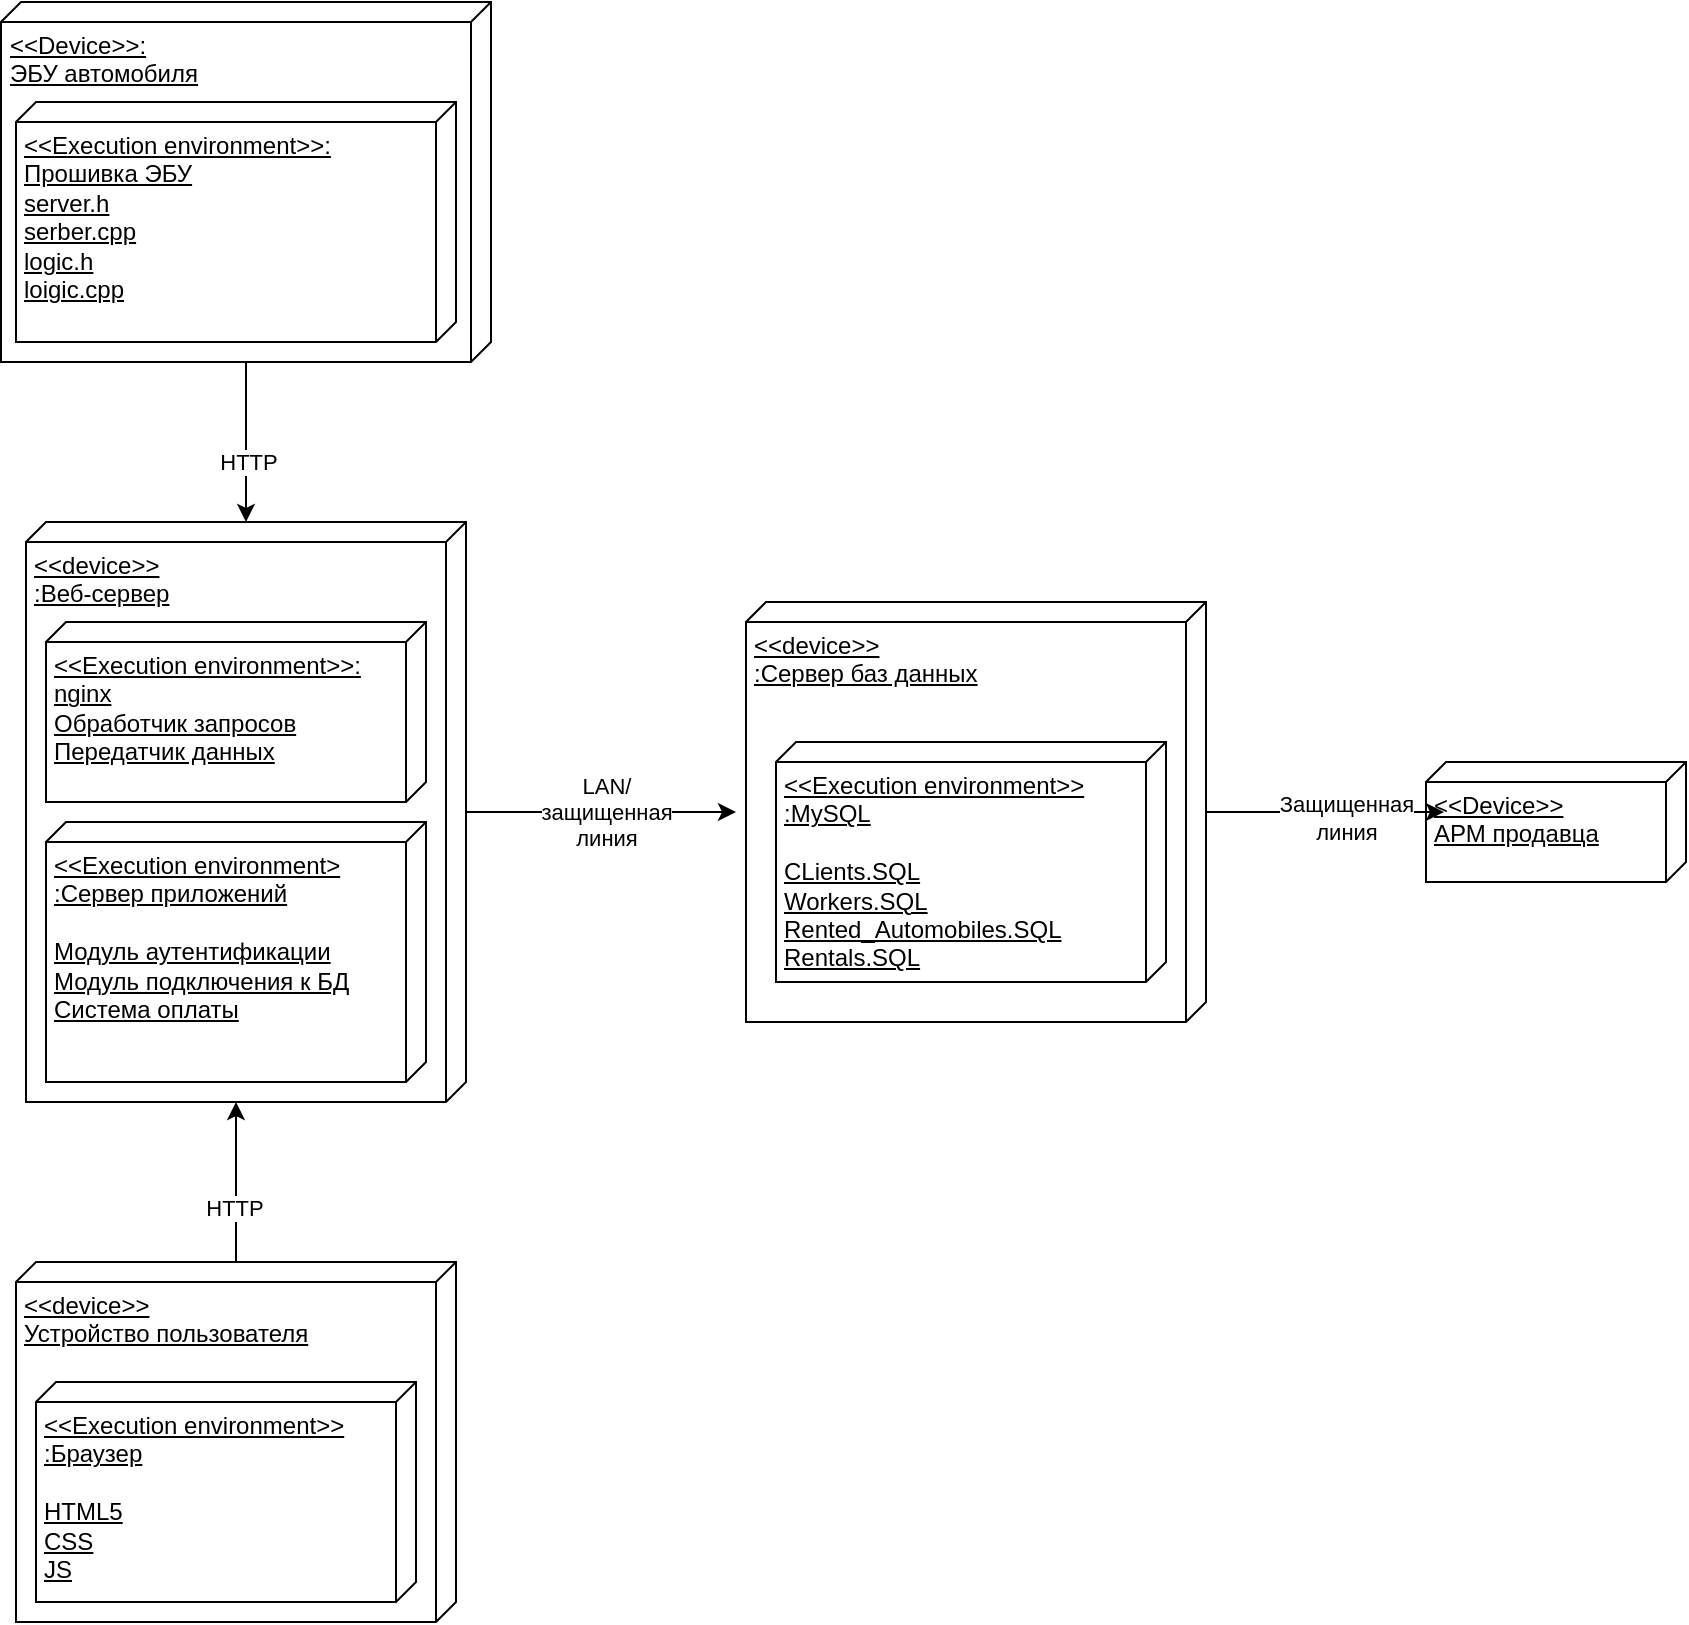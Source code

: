 <mxfile version="27.1.3">
  <diagram name="Страница — 1" id="jsUq0gen0O-brnGz4zO4">
    <mxGraphModel dx="1209" dy="1737" grid="1" gridSize="10" guides="1" tooltips="1" connect="1" arrows="1" fold="1" page="1" pageScale="1" pageWidth="827" pageHeight="1169" math="0" shadow="0">
      <root>
        <mxCell id="0" />
        <mxCell id="1" parent="0" />
        <mxCell id="PY19tu6KOM3bZWnWFCzy-1" value="&amp;lt;&amp;lt;device&amp;gt;&amp;gt;&lt;br&gt;:Сервер баз данных" style="verticalAlign=top;align=left;spacingTop=8;spacingLeft=2;spacingRight=12;shape=cube;size=10;direction=south;fontStyle=4;html=1;whiteSpace=wrap;" parent="1" vertex="1">
          <mxGeometry x="725" y="210" width="230" height="210" as="geometry" />
        </mxCell>
        <mxCell id="PY19tu6KOM3bZWnWFCzy-2" value="&lt;div&gt;&amp;lt;&amp;lt;Execution environment&amp;gt;&amp;gt;&lt;/div&gt;&lt;div&gt;:MySQL&lt;br&gt;&lt;br&gt;&lt;/div&gt;&lt;div&gt;&lt;font&gt;CLients.SQL&lt;br&gt;Workers.SQL&lt;br&gt;Rented_Automobiles.SQL&lt;/font&gt;&lt;/div&gt;&lt;div&gt;&lt;font&gt;Rentals.SQL&lt;/font&gt;&lt;/div&gt;" style="verticalAlign=top;align=left;spacingTop=8;spacingLeft=2;spacingRight=12;shape=cube;size=10;direction=south;fontStyle=4;html=1;whiteSpace=wrap;" parent="1" vertex="1">
          <mxGeometry x="740" y="280" width="195" height="120" as="geometry" />
        </mxCell>
        <mxCell id="PY19tu6KOM3bZWnWFCzy-3" value="&amp;lt;&amp;lt;device&amp;gt;&amp;gt;&lt;br&gt;&lt;div&gt;:Веб-сервер&lt;/div&gt;&lt;div&gt;&lt;br&gt;&lt;/div&gt;" style="verticalAlign=top;align=left;spacingTop=8;spacingLeft=2;spacingRight=12;shape=cube;size=10;direction=south;fontStyle=4;html=1;whiteSpace=wrap;" parent="1" vertex="1">
          <mxGeometry x="365" y="170" width="220" height="290" as="geometry" />
        </mxCell>
        <mxCell id="PY19tu6KOM3bZWnWFCzy-4" value="&amp;lt;&amp;lt;device&amp;gt;&amp;gt;&lt;br&gt;Устройство пользователя" style="verticalAlign=top;align=left;spacingTop=8;spacingLeft=2;spacingRight=12;shape=cube;size=10;direction=south;fontStyle=4;html=1;whiteSpace=wrap;" parent="1" vertex="1">
          <mxGeometry x="360" y="540" width="220" height="180" as="geometry" />
        </mxCell>
        <mxCell id="PY19tu6KOM3bZWnWFCzy-5" value="&amp;lt;&amp;lt;Execution environment&amp;gt;&amp;gt;&lt;br&gt;&lt;div&gt;:Браузер&lt;br&gt;&lt;br&gt;HTML5&lt;/div&gt;&lt;div&gt;CSS&lt;/div&gt;&lt;div&gt;JS&lt;/div&gt;&lt;div&gt;&lt;br&gt;&lt;/div&gt;" style="verticalAlign=top;align=left;spacingTop=8;spacingLeft=2;spacingRight=12;shape=cube;size=10;direction=south;fontStyle=4;html=1;whiteSpace=wrap;" parent="1" vertex="1">
          <mxGeometry x="370" y="600" width="190" height="110" as="geometry" />
        </mxCell>
        <mxCell id="PY19tu6KOM3bZWnWFCzy-6" value="&amp;lt;&amp;lt;Execution environment&amp;gt;&lt;br&gt;&lt;div&gt;:Сервер приложений&lt;/div&gt;&lt;div&gt;&lt;br&gt;&lt;/div&gt;&lt;div&gt;Модуль аутентификации&lt;br&gt;Модуль подключения к БД&lt;br&gt;Система оплаты&lt;/div&gt;&lt;div&gt;&lt;br&gt;&lt;/div&gt;" style="verticalAlign=top;align=left;spacingTop=8;spacingLeft=2;spacingRight=12;shape=cube;size=10;direction=south;fontStyle=4;html=1;whiteSpace=wrap;" parent="1" vertex="1">
          <mxGeometry x="375" y="320" width="190" height="130" as="geometry" />
        </mxCell>
        <mxCell id="PY19tu6KOM3bZWnWFCzy-7" value="&lt;div&gt;&amp;lt;&amp;lt;Execution environment&amp;gt;&amp;gt;:&lt;/div&gt;&lt;div&gt;nginx&lt;br&gt;Обработчик запросов&lt;br&gt;Передатчик данных&lt;/div&gt;" style="verticalAlign=top;align=left;spacingTop=8;spacingLeft=2;spacingRight=12;shape=cube;size=10;direction=south;fontStyle=4;html=1;whiteSpace=wrap;" parent="1" vertex="1">
          <mxGeometry x="375" y="220" width="190" height="90" as="geometry" />
        </mxCell>
        <mxCell id="PY19tu6KOM3bZWnWFCzy-8" value="&amp;lt;&amp;lt;Device&amp;gt;&amp;gt;&lt;br&gt;АРМ продавца" style="verticalAlign=top;align=left;spacingTop=8;spacingLeft=2;spacingRight=12;shape=cube;size=10;direction=south;fontStyle=4;html=1;whiteSpace=wrap;" parent="1" vertex="1">
          <mxGeometry x="1065" y="290" width="130" height="60" as="geometry" />
        </mxCell>
        <mxCell id="PY19tu6KOM3bZWnWFCzy-9" style="edgeStyle=orthogonalEdgeStyle;rounded=0;orthogonalLoop=1;jettySize=auto;html=1;entryX=0;entryY=0;entryDx=290;entryDy=115;entryPerimeter=0;" parent="1" source="PY19tu6KOM3bZWnWFCzy-4" target="PY19tu6KOM3bZWnWFCzy-3" edge="1">
          <mxGeometry relative="1" as="geometry" />
        </mxCell>
        <mxCell id="PY19tu6KOM3bZWnWFCzy-10" value="HTTP" style="edgeLabel;html=1;align=center;verticalAlign=middle;resizable=0;points=[];" parent="PY19tu6KOM3bZWnWFCzy-9" vertex="1" connectable="0">
          <mxGeometry x="-0.325" y="1" relative="1" as="geometry">
            <mxPoint as="offset" />
          </mxGeometry>
        </mxCell>
        <mxCell id="PY19tu6KOM3bZWnWFCzy-11" style="edgeStyle=orthogonalEdgeStyle;rounded=0;orthogonalLoop=1;jettySize=auto;html=1;" parent="1" source="PY19tu6KOM3bZWnWFCzy-3" edge="1">
          <mxGeometry relative="1" as="geometry">
            <mxPoint x="720" y="315" as="targetPoint" />
          </mxGeometry>
        </mxCell>
        <mxCell id="PY19tu6KOM3bZWnWFCzy-12" value="&lt;div&gt;LAN/&lt;/div&gt;&lt;div&gt;защищенная&lt;/div&gt;&lt;div&gt;линия&lt;/div&gt;" style="edgeLabel;html=1;align=center;verticalAlign=middle;resizable=0;points=[];" parent="PY19tu6KOM3bZWnWFCzy-11" vertex="1" connectable="0">
          <mxGeometry x="0.041" y="1" relative="1" as="geometry">
            <mxPoint as="offset" />
          </mxGeometry>
        </mxCell>
        <mxCell id="PY19tu6KOM3bZWnWFCzy-13" style="edgeStyle=orthogonalEdgeStyle;rounded=0;orthogonalLoop=1;jettySize=auto;html=1;entryX=0.417;entryY=0.931;entryDx=0;entryDy=0;entryPerimeter=0;" parent="1" source="PY19tu6KOM3bZWnWFCzy-1" target="PY19tu6KOM3bZWnWFCzy-8" edge="1">
          <mxGeometry relative="1" as="geometry" />
        </mxCell>
        <mxCell id="PY19tu6KOM3bZWnWFCzy-14" value="Защищенная &lt;br&gt;линия" style="edgeLabel;html=1;align=center;verticalAlign=middle;resizable=0;points=[];" parent="PY19tu6KOM3bZWnWFCzy-13" vertex="1" connectable="0">
          <mxGeometry x="0.172" y="-3" relative="1" as="geometry">
            <mxPoint as="offset" />
          </mxGeometry>
        </mxCell>
        <mxCell id="J9xxEOC6JsALD-byRLUU-3" style="edgeStyle=orthogonalEdgeStyle;rounded=0;orthogonalLoop=1;jettySize=auto;html=1;" edge="1" parent="1" source="J9xxEOC6JsALD-byRLUU-1" target="PY19tu6KOM3bZWnWFCzy-3">
          <mxGeometry relative="1" as="geometry" />
        </mxCell>
        <mxCell id="J9xxEOC6JsALD-byRLUU-4" value="HTTP" style="edgeLabel;html=1;align=center;verticalAlign=middle;resizable=0;points=[];" vertex="1" connectable="0" parent="J9xxEOC6JsALD-byRLUU-3">
          <mxGeometry x="0.243" y="1" relative="1" as="geometry">
            <mxPoint as="offset" />
          </mxGeometry>
        </mxCell>
        <mxCell id="J9xxEOC6JsALD-byRLUU-1" value="&amp;lt;&amp;lt;Device&amp;gt;&amp;gt;:&lt;div&gt;ЭБУ автомобиля&lt;br&gt;&lt;br&gt;&lt;/div&gt;" style="verticalAlign=top;align=left;spacingTop=8;spacingLeft=2;spacingRight=12;shape=cube;size=10;direction=south;fontStyle=4;html=1;whiteSpace=wrap;" vertex="1" parent="1">
          <mxGeometry x="352.5" y="-90" width="245" height="180" as="geometry" />
        </mxCell>
        <mxCell id="J9xxEOC6JsALD-byRLUU-2" value="&amp;lt;&amp;lt;Execution environment&amp;gt;&amp;gt;:&lt;div&gt;Прошивка ЭБУ&lt;/div&gt;&lt;div&gt;server.h&lt;br&gt;serber.cpp&lt;/div&gt;&lt;div&gt;logic.h&lt;/div&gt;&lt;div&gt;loigic.cpp&lt;/div&gt;" style="verticalAlign=top;align=left;spacingTop=8;spacingLeft=2;spacingRight=12;shape=cube;size=10;direction=south;fontStyle=4;html=1;whiteSpace=wrap;" vertex="1" parent="1">
          <mxGeometry x="360" y="-40" width="220" height="120" as="geometry" />
        </mxCell>
      </root>
    </mxGraphModel>
  </diagram>
</mxfile>

